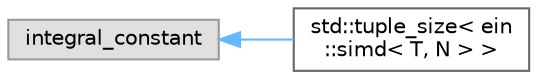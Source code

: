 digraph "Graphical Class Hierarchy"
{
 // LATEX_PDF_SIZE
  bgcolor="transparent";
  edge [fontname=Helvetica,fontsize=10,labelfontname=Helvetica,labelfontsize=10];
  node [fontname=Helvetica,fontsize=10,shape=box,height=0.2,width=0.4];
  rankdir="LR";
  Node0 [id="Node000000",label="integral_constant",height=0.2,width=0.4,color="grey60", fillcolor="#E0E0E0", style="filled",tooltip=" "];
  Node0 -> Node1 [id="edge1_Node000000_Node000001",dir="back",color="steelblue1",style="solid",tooltip=" "];
  Node1 [id="Node000001",label="std::tuple_size\< ein\l::simd\< T, N \> \>",height=0.2,width=0.4,color="grey40", fillcolor="white", style="filled",URL="$dc/d7b/group__simd.html#d8/d7b/structstd_1_1tuple__size_3_01ein_1_1simd_3_01_t_00_01_n_01_4_01_4",tooltip=" "];
}
